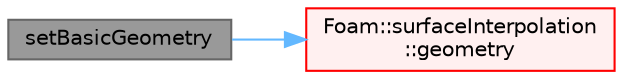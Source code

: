 digraph "setBasicGeometry"
{
 // LATEX_PDF_SIZE
  bgcolor="transparent";
  edge [fontname=Helvetica,fontsize=10,labelfontname=Helvetica,labelfontsize=10];
  node [fontname=Helvetica,fontsize=10,shape=box,height=0.2,width=0.4];
  rankdir="LR";
  Node1 [id="Node000001",label="setBasicGeometry",height=0.2,width=0.4,color="gray40", fillcolor="grey60", style="filled", fontcolor="black",tooltip=" "];
  Node1 -> Node2 [id="edge1_Node000001_Node000002",color="steelblue1",style="solid",tooltip=" "];
  Node2 [id="Node000002",label="Foam::surfaceInterpolation\l::geometry",height=0.2,width=0.4,color="red", fillcolor="#FFF0F0", style="filled",URL="$classFoam_1_1surfaceInterpolation.html#a3479c1d6a80fdc3d858091f565dd6dc1",tooltip=" "];
}
